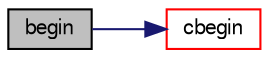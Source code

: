 digraph "begin"
{
  bgcolor="transparent";
  edge [fontname="FreeSans",fontsize="10",labelfontname="FreeSans",labelfontsize="10"];
  node [fontname="FreeSans",fontsize="10",shape=record];
  rankdir="LR";
  Node12251 [label="begin",height=0.2,width=0.4,color="black", fillcolor="grey75", style="filled", fontcolor="black"];
  Node12251 -> Node12252 [color="midnightblue",fontsize="10",style="solid",fontname="FreeSans"];
  Node12252 [label="cbegin",height=0.2,width=0.4,color="red",URL="$a25806.html#aac9e11a689223b18be2a9973fe9db514"];
}

